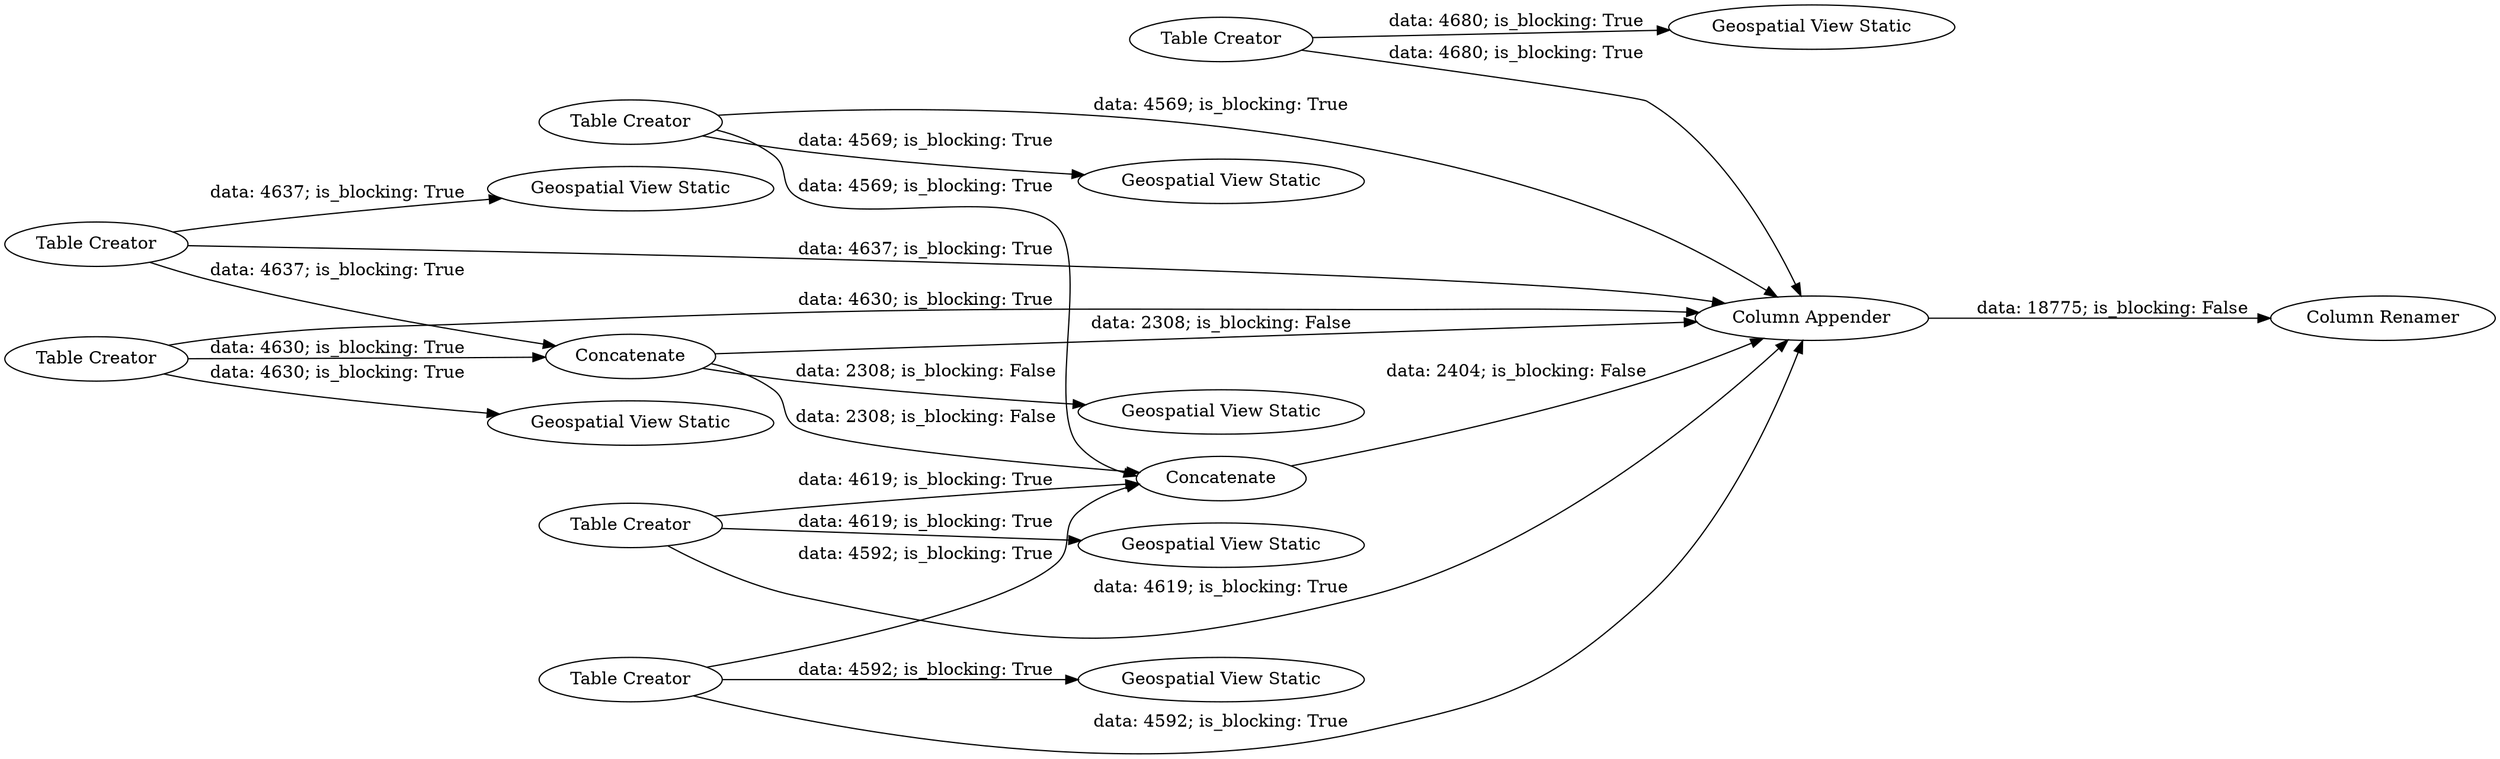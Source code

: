 digraph {
	"-7619975420183496955_88" [label="Table Creator"]
	"-7619975420183496955_97" [label="Column Renamer"]
	"-7619975420183496955_34" [label="Geospatial View Static"]
	"-7619975420183496955_90" [label="Table Creator"]
	"-7619975420183496955_26" [label="Geospatial View Static"]
	"-7619975420183496955_27" [label="Geospatial View Static"]
	"-7619975420183496955_91" [label="Table Creator"]
	"-7619975420183496955_92" [label="Table Creator"]
	"-7619975420183496955_35" [label=Concatenate]
	"-7619975420183496955_19" [label="Geospatial View Static"]
	"-7619975420183496955_89" [label="Table Creator"]
	"-7619975420183496955_94" [label=Concatenate]
	"-7619975420183496955_21" [label="Geospatial View Static"]
	"-7619975420183496955_24" [label="Geospatial View Static"]
	"-7619975420183496955_29" [label="Geospatial View Static"]
	"-7619975420183496955_95" [label="Column Appender"]
	"-7619975420183496955_93" [label="Table Creator"]
	"-7619975420183496955_89" -> "-7619975420183496955_24" [label="data: 4619; is_blocking: True"]
	"-7619975420183496955_88" -> "-7619975420183496955_19" [label="data: 4569; is_blocking: True"]
	"-7619975420183496955_89" -> "-7619975420183496955_94" [label="data: 4619; is_blocking: True"]
	"-7619975420183496955_92" -> "-7619975420183496955_26" [label="data: 4630; is_blocking: True"]
	"-7619975420183496955_35" -> "-7619975420183496955_34" [label="data: 2308; is_blocking: False"]
	"-7619975420183496955_35" -> "-7619975420183496955_94" [label="data: 2308; is_blocking: False"]
	"-7619975420183496955_90" -> "-7619975420183496955_29" [label="data: 4680; is_blocking: True"]
	"-7619975420183496955_89" -> "-7619975420183496955_95" [label="data: 4619; is_blocking: True"]
	"-7619975420183496955_90" -> "-7619975420183496955_95" [label="data: 4680; is_blocking: True"]
	"-7619975420183496955_93" -> "-7619975420183496955_94" [label="data: 4592; is_blocking: True"]
	"-7619975420183496955_92" -> "-7619975420183496955_95" [label="data: 4630; is_blocking: True"]
	"-7619975420183496955_93" -> "-7619975420183496955_95" [label="data: 4592; is_blocking: True"]
	"-7619975420183496955_91" -> "-7619975420183496955_35" [label="data: 4637; is_blocking: True"]
	"-7619975420183496955_93" -> "-7619975420183496955_21" [label="data: 4592; is_blocking: True"]
	"-7619975420183496955_91" -> "-7619975420183496955_27" [label="data: 4637; is_blocking: True"]
	"-7619975420183496955_88" -> "-7619975420183496955_94" [label="data: 4569; is_blocking: True"]
	"-7619975420183496955_88" -> "-7619975420183496955_95" [label="data: 4569; is_blocking: True"]
	"-7619975420183496955_91" -> "-7619975420183496955_95" [label="data: 4637; is_blocking: True"]
	"-7619975420183496955_94" -> "-7619975420183496955_95" [label="data: 2404; is_blocking: False"]
	"-7619975420183496955_35" -> "-7619975420183496955_95" [label="data: 2308; is_blocking: False"]
	"-7619975420183496955_92" -> "-7619975420183496955_35" [label="data: 4630; is_blocking: True"]
	"-7619975420183496955_95" -> "-7619975420183496955_97" [label="data: 18775; is_blocking: False"]
	rankdir=LR
}
